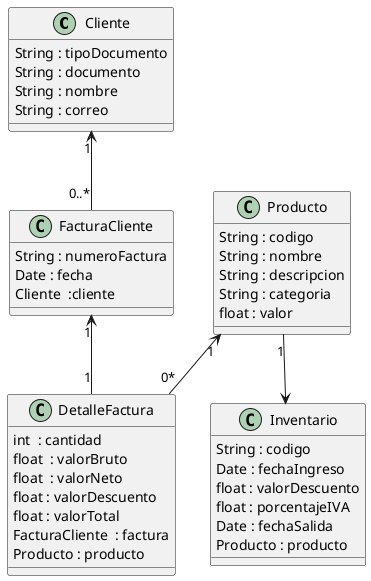 @startuml
class Cliente {
  String : tipoDocumento
  String : documento
  String : nombre
  String : correo
}

class FacturaCliente {
  String : numeroFactura
  Date : fecha
  Cliente  :cliente
}

class DetalleFactura {
  int  : cantidad
  float  : valorBruto
  float  : valorNeto
  float : valorDescuento
  float : valorTotal
  FacturaCliente  : factura
  Producto : producto
}

class Producto {
  String : codigo
  String : nombre
  String : descripcion
  String : categoria
  float : valor
}

class Inventario {
  String : codigo
  Date : fechaIngreso
  float : valorDescuento
  float : porcentajeIVA
  Date : fechaSalida
  Producto : producto
}

Cliente "1" <-- "0..*" FacturaCliente
FacturaCliente "1" <-- "1" DetalleFactura
Producto "1" <-- "0*" DetalleFactura
Producto "1" -->  Inventario
@enduml
